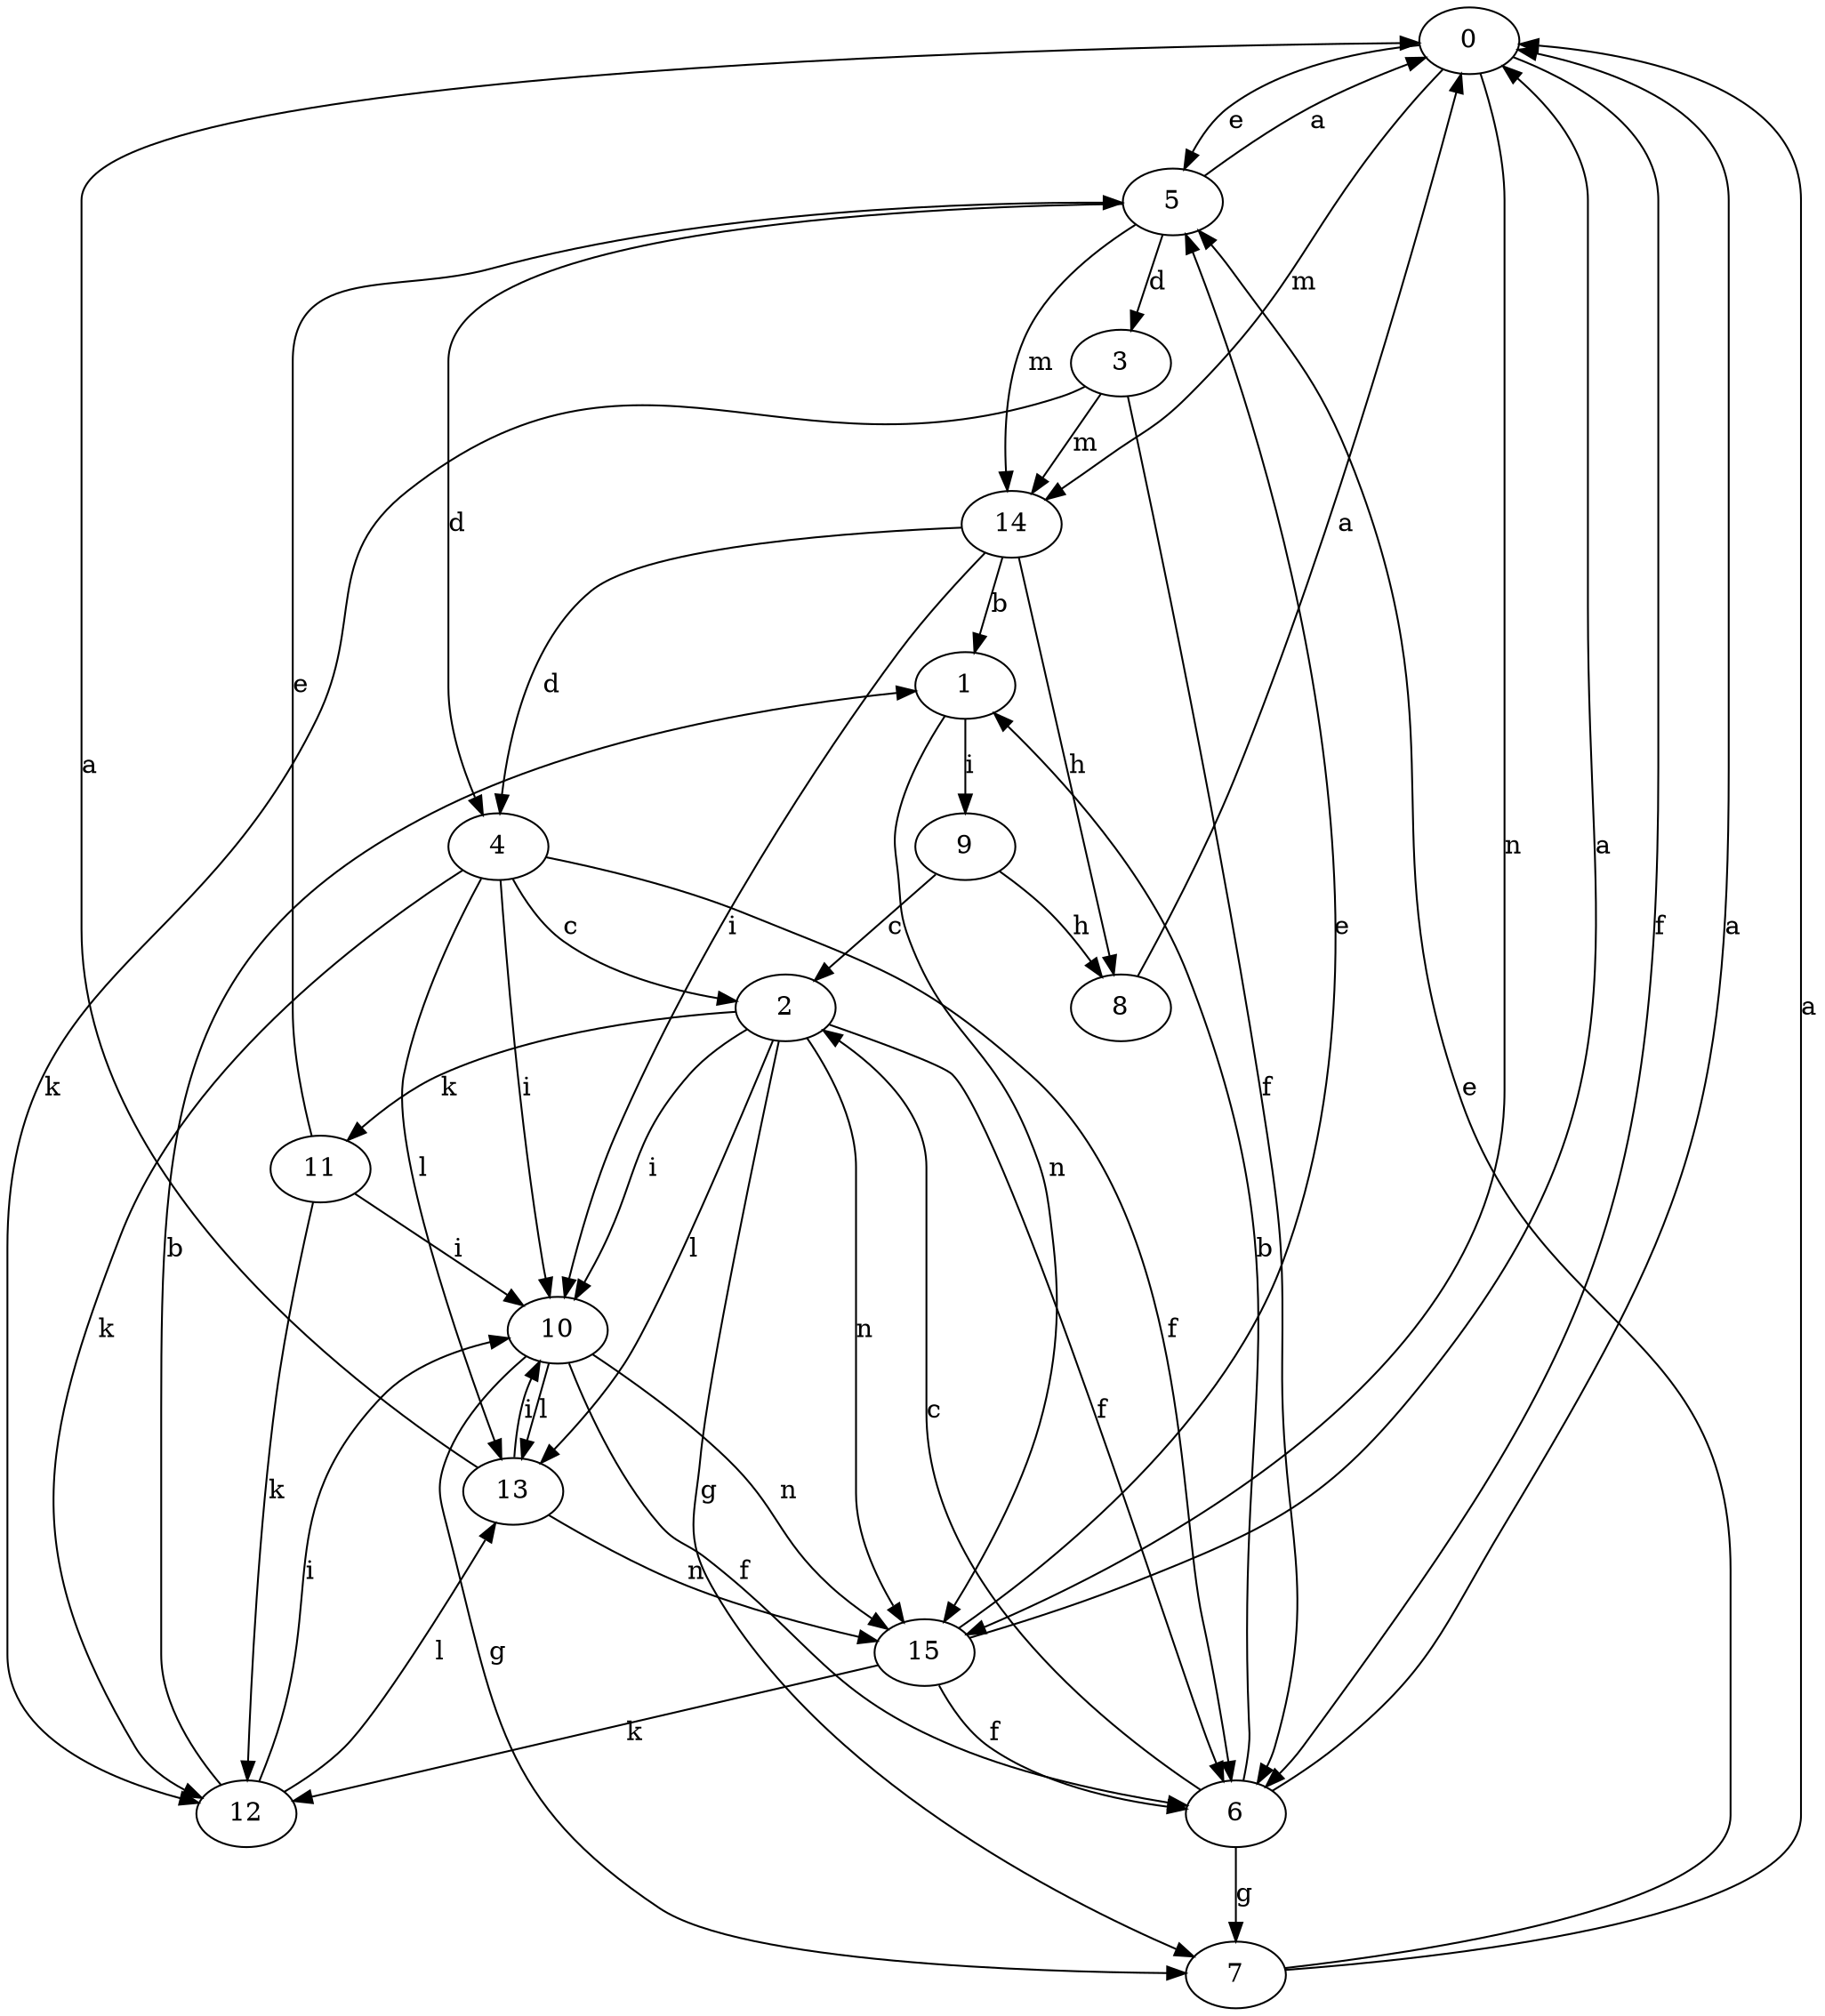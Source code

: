 strict digraph  {
0;
1;
2;
3;
4;
5;
6;
7;
8;
9;
10;
11;
12;
13;
14;
15;
0 -> 5  [label=e];
0 -> 6  [label=f];
0 -> 14  [label=m];
0 -> 15  [label=n];
1 -> 9  [label=i];
1 -> 15  [label=n];
2 -> 6  [label=f];
2 -> 7  [label=g];
2 -> 10  [label=i];
2 -> 11  [label=k];
2 -> 13  [label=l];
2 -> 15  [label=n];
3 -> 6  [label=f];
3 -> 12  [label=k];
3 -> 14  [label=m];
4 -> 2  [label=c];
4 -> 6  [label=f];
4 -> 10  [label=i];
4 -> 12  [label=k];
4 -> 13  [label=l];
5 -> 0  [label=a];
5 -> 3  [label=d];
5 -> 4  [label=d];
5 -> 14  [label=m];
6 -> 0  [label=a];
6 -> 1  [label=b];
6 -> 2  [label=c];
6 -> 7  [label=g];
7 -> 0  [label=a];
7 -> 5  [label=e];
8 -> 0  [label=a];
9 -> 2  [label=c];
9 -> 8  [label=h];
10 -> 6  [label=f];
10 -> 7  [label=g];
10 -> 13  [label=l];
10 -> 15  [label=n];
11 -> 5  [label=e];
11 -> 10  [label=i];
11 -> 12  [label=k];
12 -> 1  [label=b];
12 -> 10  [label=i];
12 -> 13  [label=l];
13 -> 0  [label=a];
13 -> 10  [label=i];
13 -> 15  [label=n];
14 -> 1  [label=b];
14 -> 4  [label=d];
14 -> 8  [label=h];
14 -> 10  [label=i];
15 -> 0  [label=a];
15 -> 5  [label=e];
15 -> 6  [label=f];
15 -> 12  [label=k];
}
